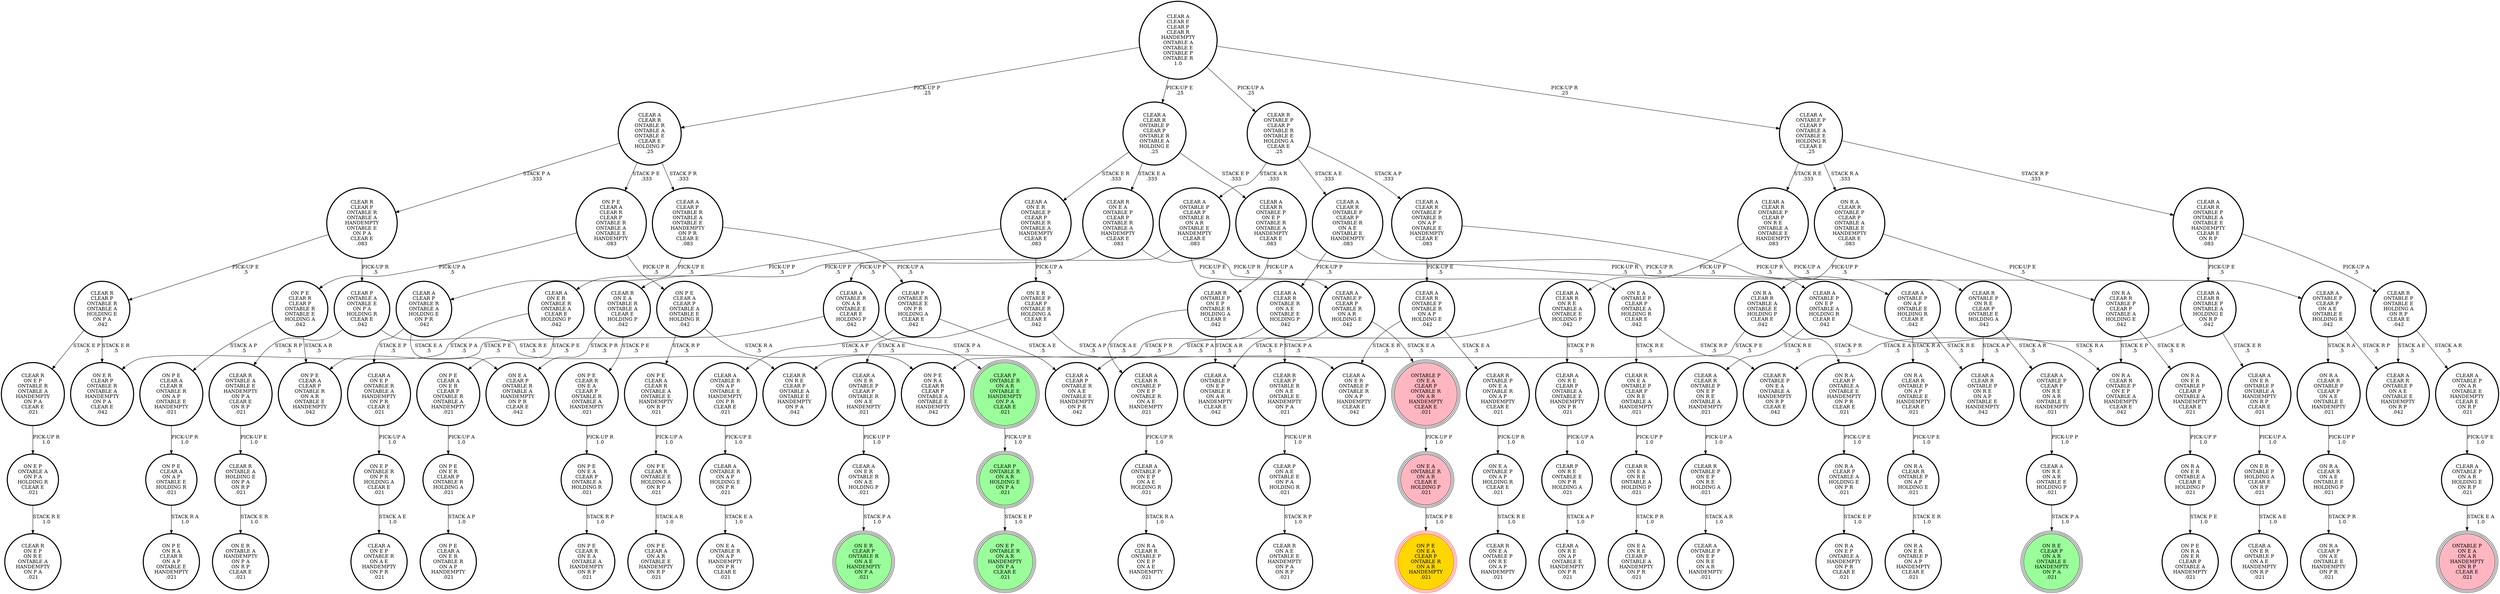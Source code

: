 digraph {
"CLEAR A\nON E R\nONTABLE P\nCLEAR P\nONTABLE R\nONTABLE A\nHANDEMPTY\nCLEAR E\n.083\n" -> "CLEAR A\nON E R\nONTABLE R\nONTABLE A\nCLEAR E\nHOLDING P\n.042\n"[label="PICK-UP P\n.5\n"];
"CLEAR A\nON E R\nONTABLE P\nCLEAR P\nONTABLE R\nONTABLE A\nHANDEMPTY\nCLEAR E\n.083\n" -> "ON E R\nONTABLE P\nCLEAR P\nONTABLE R\nHOLDING A\nCLEAR E\n.042\n"[label="PICK-UP A\n.5\n"];
"CLEAR A\nCLEAR R\nONTABLE R\nONTABLE A\nONTABLE E\nCLEAR E\nHOLDING P\n.25\n" -> "CLEAR A\nCLEAR P\nONTABLE R\nONTABLE A\nONTABLE E\nHANDEMPTY\nON P R\nCLEAR E\n.083\n"[label="STACK P R\n.333\n"];
"CLEAR A\nCLEAR R\nONTABLE R\nONTABLE A\nONTABLE E\nCLEAR E\nHOLDING P\n.25\n" -> "CLEAR R\nCLEAR P\nONTABLE R\nONTABLE A\nHANDEMPTY\nONTABLE E\nON P A\nCLEAR E\n.083\n"[label="STACK P A\n.333\n"];
"CLEAR A\nCLEAR R\nONTABLE R\nONTABLE A\nONTABLE E\nCLEAR E\nHOLDING P\n.25\n" -> "ON P E\nCLEAR A\nCLEAR R\nCLEAR P\nONTABLE R\nONTABLE A\nONTABLE E\nHANDEMPTY\n.083\n"[label="STACK P E\n.333\n"];
"ON R A\nCLEAR R\nONTABLE P\nON A P\nONTABLE E\nHANDEMPTY\nCLEAR E\n.021\n" -> "ON R A\nCLEAR R\nONTABLE P\nON A P\nHOLDING E\n.021\n"[label="PICK-UP E\n1.0\n"];
"ON P E\nCLEAR A\nON A P\nONTABLE E\nHOLDING R\n.021\n" -> "ON P E\nON R A\nCLEAR R\nON A P\nONTABLE E\nHANDEMPTY\n.021\n"[label="STACK R A\n1.0\n"];
"CLEAR A\nON E P\nONTABLE R\nONTABLE A\nHANDEMPTY\nON P R\nCLEAR E\n.021\n" -> "ON E P\nONTABLE R\nON P R\nHOLDING A\nCLEAR E\n.021\n"[label="PICK-UP A\n1.0\n"];
"ON P E\nCLEAR R\nONTABLE E\nHOLDING A\nON R P\n.021\n" -> "ON P E\nCLEAR A\nON A R\nONTABLE E\nHANDEMPTY\nON R P\n.021\n"[label="STACK A R\n1.0\n"];
"CLEAR P\nONTABLE R\nONTABLE E\nON P R\nHOLDING A\nCLEAR E\n.042\n" -> "CLEAR A\nONTABLE R\nON A P\nONTABLE E\nHANDEMPTY\nON P R\nCLEAR E\n.021\n"[label="STACK A P\n.5\n"];
"CLEAR P\nONTABLE R\nONTABLE E\nON P R\nHOLDING A\nCLEAR E\n.042\n" -> "CLEAR A\nCLEAR P\nONTABLE R\nON A E\nONTABLE E\nHANDEMPTY\nON P R\n.042\n"[label="STACK A E\n.5\n"];
"ON E R\nONTABLE P\nCLEAR P\nONTABLE R\nHOLDING A\nCLEAR E\n.042\n" -> "CLEAR A\nON E R\nONTABLE P\nCLEAR P\nONTABLE R\nON A E\nHANDEMPTY\n.021\n"[label="STACK A E\n.5\n"];
"ON E R\nONTABLE P\nCLEAR P\nONTABLE R\nHOLDING A\nCLEAR E\n.042\n" -> "CLEAR A\nON E R\nONTABLE P\nONTABLE R\nON A P\nHANDEMPTY\nCLEAR E\n.042\n"[label="STACK A P\n.5\n"];
"ON E R\nONTABLE P\nHOLDING A\nCLEAR E\nON R P\n.021\n" -> "CLEAR A\nON E R\nONTABLE P\nON A E\nHANDEMPTY\nON R P\n.021\n"[label="STACK A E\n1.0\n"];
"ON R A\nCLEAR P\nONTABLE A\nONTABLE E\nHANDEMPTY\nON P R\nCLEAR E\n.021\n" -> "ON R A\nCLEAR P\nONTABLE A\nHOLDING E\nON P R\n.021\n"[label="PICK-UP E\n1.0\n"];
"CLEAR A\nON E R\nONTABLE R\nONTABLE A\nCLEAR E\nHOLDING P\n.042\n" -> "ON P E\nCLEAR A\nON E R\nCLEAR P\nONTABLE R\nONTABLE A\nHANDEMPTY\n.021\n"[label="STACK P E\n.5\n"];
"CLEAR A\nON E R\nONTABLE R\nONTABLE A\nCLEAR E\nHOLDING P\n.042\n" -> "ON E R\nCLEAR P\nONTABLE R\nONTABLE A\nHANDEMPTY\nON P A\nCLEAR E\n.042\n"[label="STACK P A\n.5\n"];
"CLEAR A\nCLEAR R\nONTABLE R\nON A E\nONTABLE E\nHOLDING P\n.042\n" -> "CLEAR R\nCLEAR P\nONTABLE R\nON A E\nONTABLE E\nHANDEMPTY\nON P A\n.021\n"[label="STACK P A\n.5\n"];
"CLEAR A\nCLEAR R\nONTABLE R\nON A E\nONTABLE E\nHOLDING P\n.042\n" -> "CLEAR A\nCLEAR P\nONTABLE R\nON A E\nONTABLE E\nHANDEMPTY\nON P R\n.042\n"[label="STACK P R\n.5\n"];
"CLEAR A\nON R E\nON A R\nONTABLE E\nHOLDING P\n.021\n" -> "ON R E\nCLEAR P\nON A R\nONTABLE E\nHANDEMPTY\nON P A\n.021\n"[label="STACK P A\n1.0\n"];
"CLEAR R\nON E P\nONTABLE R\nONTABLE A\nHANDEMPTY\nON P A\nCLEAR E\n.021\n" -> "ON E P\nONTABLE A\nON P A\nHOLDING R\nCLEAR E\n.021\n"[label="PICK-UP R\n1.0\n"];
"CLEAR A\nON E R\nONTABLE P\nCLEAR P\nONTABLE R\nON A E\nHANDEMPTY\n.021\n" -> "CLEAR A\nON E R\nONTABLE R\nON A E\nHOLDING P\n.021\n"[label="PICK-UP P\n1.0\n"];
"CLEAR R\nONTABLE P\nON E A\nONTABLE R\nON A P\nHANDEMPTY\nCLEAR E\n.021\n" -> "ON E A\nONTABLE P\nON A P\nHOLDING R\nCLEAR E\n.021\n"[label="PICK-UP R\n1.0\n"];
"CLEAR A\nCLEAR R\nONTABLE P\nONTABLE A\nONTABLE E\nHANDEMPTY\nCLEAR E\nON R P\n.083\n" -> "CLEAR A\nCLEAR R\nONTABLE P\nONTABLE A\nHOLDING E\nON R P\n.042\n"[label="PICK-UP E\n.5\n"];
"CLEAR A\nCLEAR R\nONTABLE P\nONTABLE A\nONTABLE E\nHANDEMPTY\nCLEAR E\nON R P\n.083\n" -> "CLEAR R\nONTABLE P\nONTABLE E\nHOLDING A\nON R P\nCLEAR E\n.042\n"[label="PICK-UP A\n.5\n"];
"CLEAR R\nONTABLE P\nON E P\nONTABLE R\nHOLDING A\nCLEAR E\n.042\n" -> "CLEAR A\nCLEAR R\nONTABLE P\nON E P\nONTABLE R\nON A E\nHANDEMPTY\n.021\n"[label="STACK A E\n.5\n"];
"CLEAR R\nONTABLE P\nON E P\nONTABLE R\nHOLDING A\nCLEAR E\n.042\n" -> "CLEAR A\nONTABLE P\nON E P\nONTABLE R\nON A R\nHANDEMPTY\nCLEAR E\n.042\n"[label="STACK A R\n.5\n"];
"CLEAR A\nCLEAR R\nONTABLE P\nCLEAR P\nONTABLE R\nONTABLE A\nHOLDING E\n.25\n" -> "CLEAR R\nON E A\nONTABLE P\nCLEAR P\nONTABLE R\nONTABLE A\nHANDEMPTY\nCLEAR E\n.083\n"[label="STACK E A\n.333\n"];
"CLEAR A\nCLEAR R\nONTABLE P\nCLEAR P\nONTABLE R\nONTABLE A\nHOLDING E\n.25\n" -> "CLEAR A\nON E R\nONTABLE P\nCLEAR P\nONTABLE R\nONTABLE A\nHANDEMPTY\nCLEAR E\n.083\n"[label="STACK E R\n.333\n"];
"CLEAR A\nCLEAR R\nONTABLE P\nCLEAR P\nONTABLE R\nONTABLE A\nHOLDING E\n.25\n" -> "CLEAR A\nCLEAR R\nONTABLE P\nON E P\nONTABLE R\nONTABLE A\nHANDEMPTY\nCLEAR E\n.083\n"[label="STACK E P\n.333\n"];
"CLEAR P\nONTABLE A\nONTABLE E\nON P A\nHOLDING R\nCLEAR E\n.042\n" -> "CLEAR R\nON R E\nCLEAR P\nONTABLE A\nONTABLE E\nHANDEMPTY\nON P A\n.042\n"[label="STACK R E\n.5\n"];
"CLEAR P\nONTABLE A\nONTABLE E\nON P A\nHOLDING R\nCLEAR E\n.042\n" -> "CLEAR R\nONTABLE A\nONTABLE E\nHANDEMPTY\nON P A\nCLEAR E\nON R P\n.021\n"[label="STACK R P\n.5\n"];
"CLEAR A\nCLEAR R\nON R E\nONTABLE A\nONTABLE E\nHOLDING P\n.042\n" -> "CLEAR R\nON R E\nCLEAR P\nONTABLE A\nONTABLE E\nHANDEMPTY\nON P A\n.042\n"[label="STACK P A\n.5\n"];
"CLEAR A\nCLEAR R\nON R E\nONTABLE A\nONTABLE E\nHOLDING P\n.042\n" -> "CLEAR A\nON R E\nCLEAR P\nONTABLE A\nONTABLE E\nHANDEMPTY\nON P R\n.021\n"[label="STACK P R\n.5\n"];
"CLEAR A\nCLEAR R\nONTABLE P\nCLEAR P\nON R E\nONTABLE A\nONTABLE E\nHANDEMPTY\n.083\n" -> "CLEAR A\nCLEAR R\nON R E\nONTABLE A\nONTABLE E\nHOLDING P\n.042\n"[label="PICK-UP P\n.5\n"];
"CLEAR A\nCLEAR R\nONTABLE P\nCLEAR P\nON R E\nONTABLE A\nONTABLE E\nHANDEMPTY\n.083\n" -> "CLEAR R\nONTABLE P\nON R E\nCLEAR P\nONTABLE E\nHOLDING A\n.042\n"[label="PICK-UP A\n.5\n"];
"CLEAR A\nON E R\nONTABLE P\nONTABLE A\nHANDEMPTY\nON R P\nCLEAR E\n.021\n" -> "ON E R\nONTABLE P\nHOLDING A\nCLEAR E\nON R P\n.021\n"[label="PICK-UP A\n1.0\n"];
"ON E P\nONTABLE A\nON P A\nHOLDING R\nCLEAR E\n.021\n" -> "CLEAR R\nON E P\nON R E\nONTABLE A\nHANDEMPTY\nON P A\n.021\n"[label="STACK R E\n1.0\n"];
"CLEAR P\nONTABLE R\nON A R\nHOLDING E\nON P A\n.021\n" -> "ON E P\nONTABLE R\nON A R\nHANDEMPTY\nON P A\nCLEAR E\n.021\n"[label="STACK E P\n1.0\n"];
"CLEAR R\nON E A\nONTABLE P\nCLEAR P\nONTABLE R\nONTABLE A\nHANDEMPTY\nCLEAR E\n.083\n" -> "CLEAR R\nON E A\nONTABLE R\nONTABLE A\nCLEAR E\nHOLDING P\n.042\n"[label="PICK-UP P\n.5\n"];
"CLEAR R\nON E A\nONTABLE P\nCLEAR P\nONTABLE R\nONTABLE A\nHANDEMPTY\nCLEAR E\n.083\n" -> "ON E A\nONTABLE P\nCLEAR P\nONTABLE A\nHOLDING R\nCLEAR E\n.042\n"[label="PICK-UP R\n.5\n"];
"ON R A\nCLEAR R\nONTABLE P\nCLEAR P\nON A E\nONTABLE E\nHANDEMPTY\n.021\n" -> "ON R A\nCLEAR R\nON A E\nONTABLE E\nHOLDING P\n.021\n"[label="PICK-UP P\n1.0\n"];
"CLEAR A\nONTABLE P\nON E P\nON A E\nHOLDING R\n.021\n" -> "ON R A\nCLEAR R\nONTABLE P\nON E P\nON A E\nHANDEMPTY\n.021\n"[label="STACK R A\n1.0\n"];
"CLEAR A\nCLEAR E\nCLEAR P\nCLEAR R\nHANDEMPTY\nONTABLE A\nONTABLE E\nONTABLE P\nONTABLE R\n1.0\n" -> "CLEAR A\nCLEAR R\nONTABLE P\nCLEAR P\nONTABLE R\nONTABLE A\nHOLDING E\n.25\n"[label="PICK-UP E\n.25\n"];
"CLEAR A\nCLEAR E\nCLEAR P\nCLEAR R\nHANDEMPTY\nONTABLE A\nONTABLE E\nONTABLE P\nONTABLE R\n1.0\n" -> "CLEAR R\nONTABLE P\nCLEAR P\nONTABLE R\nONTABLE E\nHOLDING A\nCLEAR E\n.25\n"[label="PICK-UP A\n.25\n"];
"CLEAR A\nCLEAR E\nCLEAR P\nCLEAR R\nHANDEMPTY\nONTABLE A\nONTABLE E\nONTABLE P\nONTABLE R\n1.0\n" -> "CLEAR A\nONTABLE P\nCLEAR P\nONTABLE A\nONTABLE E\nHOLDING R\nCLEAR E\n.25\n"[label="PICK-UP R\n.25\n"];
"CLEAR A\nCLEAR E\nCLEAR P\nCLEAR R\nHANDEMPTY\nONTABLE A\nONTABLE E\nONTABLE P\nONTABLE R\n1.0\n" -> "CLEAR A\nCLEAR R\nONTABLE R\nONTABLE A\nONTABLE E\nCLEAR E\nHOLDING P\n.25\n"[label="PICK-UP P\n.25\n"];
"ON R A\nCLEAR R\nONTABLE P\nCLEAR P\nONTABLE A\nHOLDING E\n.042\n" -> "ON R A\nON E R\nONTABLE P\nCLEAR P\nONTABLE A\nHANDEMPTY\nCLEAR E\n.021\n"[label="STACK E R\n.5\n"];
"ON R A\nCLEAR R\nONTABLE P\nCLEAR P\nONTABLE A\nHOLDING E\n.042\n" -> "ON R A\nCLEAR R\nONTABLE P\nON E P\nONTABLE A\nHANDEMPTY\nCLEAR E\n.042\n"[label="STACK E P\n.5\n"];
"CLEAR P\nON A E\nONTABLE E\nON P A\nHOLDING R\n.021\n" -> "CLEAR R\nON A E\nONTABLE E\nHANDEMPTY\nON P A\nON R P\n.021\n"[label="STACK R P\n1.0\n"];
"CLEAR P\nONTABLE R\nON A R\nONTABLE E\nHANDEMPTY\nON P A\nCLEAR E\n.021\n" -> "CLEAR P\nONTABLE R\nON A R\nHOLDING E\nON P A\n.021\n"[label="PICK-UP E\n1.0\n"];
"ON E A\nONTABLE P\nON A P\nHOLDING R\nCLEAR E\n.021\n" -> "CLEAR R\nON E A\nONTABLE P\nON R E\nON A P\nHANDEMPTY\n.021\n"[label="STACK R E\n1.0\n"];
"ON E A\nONTABLE R\nON A R\nCLEAR E\nHOLDING P\n.021\n" -> "ON P E\nON E A\nCLEAR P\nONTABLE R\nON A R\nHANDEMPTY\n.021\n"[label="STACK P E\n1.0\n"];
"ON E P\nONTABLE R\nON P R\nHOLDING A\nCLEAR E\n.021\n" -> "CLEAR A\nON E P\nONTABLE R\nON A E\nHANDEMPTY\nON P R\n.021\n"[label="STACK A E\n1.0\n"];
"ON P E\nCLEAR A\nCLEAR P\nONTABLE A\nONTABLE E\nHOLDING R\n.042\n" -> "ON P E\nON R A\nCLEAR R\nCLEAR P\nONTABLE A\nONTABLE E\nHANDEMPTY\n.042\n"[label="STACK R A\n.5\n"];
"ON P E\nCLEAR A\nCLEAR P\nONTABLE A\nONTABLE E\nHOLDING R\n.042\n" -> "ON P E\nCLEAR A\nCLEAR R\nONTABLE A\nONTABLE E\nHANDEMPTY\nON R P\n.021\n"[label="STACK R P\n.5\n"];
"CLEAR R\nONTABLE P\nON E P\nON R E\nHOLDING A\n.021\n" -> "CLEAR A\nONTABLE P\nON E P\nON R E\nON A R\nHANDEMPTY\n.021\n"[label="STACK A R\n1.0\n"];
"ON P E\nON E R\nCLEAR P\nONTABLE R\nHOLDING A\n.021\n" -> "ON P E\nCLEAR A\nON E R\nONTABLE R\nON A P\nHANDEMPTY\n.021\n"[label="STACK A P\n1.0\n"];
"ON P E\nCLEAR A\nCLEAR R\nCLEAR P\nONTABLE R\nONTABLE A\nONTABLE E\nHANDEMPTY\n.083\n" -> "ON P E\nCLEAR A\nCLEAR P\nONTABLE A\nONTABLE E\nHOLDING R\n.042\n"[label="PICK-UP R\n.5\n"];
"ON P E\nCLEAR A\nCLEAR R\nCLEAR P\nONTABLE R\nONTABLE A\nONTABLE E\nHANDEMPTY\n.083\n" -> "ON P E\nCLEAR R\nCLEAR P\nONTABLE R\nONTABLE E\nHOLDING A\n.042\n"[label="PICK-UP A\n.5\n"];
"CLEAR R\nCLEAR P\nONTABLE R\nONTABLE A\nHOLDING E\nON P A\n.042\n" -> "ON E R\nCLEAR P\nONTABLE R\nONTABLE A\nHANDEMPTY\nON P A\nCLEAR E\n.042\n"[label="STACK E R\n.5\n"];
"CLEAR R\nCLEAR P\nONTABLE R\nONTABLE A\nHOLDING E\nON P A\n.042\n" -> "CLEAR R\nON E P\nONTABLE R\nONTABLE A\nHANDEMPTY\nON P A\nCLEAR E\n.021\n"[label="STACK E P\n.5\n"];
"CLEAR R\nON E A\nONTABLE P\nCLEAR P\nON R E\nONTABLE A\nHANDEMPTY\n.021\n" -> "CLEAR R\nON E A\nON R E\nONTABLE A\nHOLDING P\n.021\n"[label="PICK-UP P\n1.0\n"];
"ON E A\nONTABLE P\nCLEAR P\nONTABLE A\nHOLDING R\nCLEAR E\n.042\n" -> "CLEAR R\nONTABLE P\nON E A\nONTABLE A\nHANDEMPTY\nON R P\nCLEAR E\n.042\n"[label="STACK R P\n.5\n"];
"ON E A\nONTABLE P\nCLEAR P\nONTABLE A\nHOLDING R\nCLEAR E\n.042\n" -> "CLEAR R\nON E A\nONTABLE P\nCLEAR P\nON R E\nONTABLE A\nHANDEMPTY\n.021\n"[label="STACK R E\n.5\n"];
"CLEAR R\nONTABLE P\nON R E\nCLEAR P\nONTABLE E\nHOLDING A\n.042\n" -> "CLEAR A\nCLEAR R\nONTABLE P\nON R E\nON A P\nONTABLE E\nHANDEMPTY\n.042\n"[label="STACK A P\n.5\n"];
"CLEAR R\nONTABLE P\nON R E\nCLEAR P\nONTABLE E\nHOLDING A\n.042\n" -> "CLEAR A\nONTABLE P\nCLEAR P\nON R E\nON A R\nONTABLE E\nHANDEMPTY\n.021\n"[label="STACK A R\n.5\n"];
"CLEAR R\nCLEAR P\nONTABLE R\nON A E\nONTABLE E\nHANDEMPTY\nON P A\n.021\n" -> "CLEAR P\nON A E\nONTABLE E\nON P A\nHOLDING R\n.021\n"[label="PICK-UP R\n1.0\n"];
"ON P E\nCLEAR A\nCLEAR R\nONTABLE R\nON A P\nONTABLE E\nHANDEMPTY\n.021\n" -> "ON P E\nCLEAR A\nON A P\nONTABLE E\nHOLDING R\n.021\n"[label="PICK-UP R\n1.0\n"];
"ON R A\nCLEAR R\nONTABLE P\nON A P\nHOLDING E\n.021\n" -> "ON R A\nON E R\nONTABLE P\nON A P\nHANDEMPTY\nCLEAR E\n.021\n"[label="STACK E R\n1.0\n"];
"CLEAR R\nONTABLE P\nONTABLE E\nHOLDING A\nON R P\nCLEAR E\n.042\n" -> "CLEAR A\nCLEAR R\nONTABLE P\nON A E\nONTABLE E\nHANDEMPTY\nON R P\n.042\n"[label="STACK A E\n.5\n"];
"CLEAR R\nONTABLE P\nONTABLE E\nHOLDING A\nON R P\nCLEAR E\n.042\n" -> "CLEAR A\nONTABLE P\nON A R\nONTABLE E\nHANDEMPTY\nCLEAR E\nON R P\n.021\n"[label="STACK A R\n.5\n"];
"ON R A\nCLEAR P\nONTABLE A\nHOLDING E\nON P R\n.021\n" -> "ON R A\nON E P\nONTABLE A\nHANDEMPTY\nON P R\nCLEAR E\n.021\n"[label="STACK E P\n1.0\n"];
"ON P E\nON E A\nCLEAR P\nONTABLE A\nHOLDING R\n.021\n" -> "ON P E\nCLEAR R\nON E A\nONTABLE A\nHANDEMPTY\nON R P\n.021\n"[label="STACK R P\n1.0\n"];
"CLEAR A\nONTABLE P\nCLEAR P\nONTABLE A\nONTABLE E\nHOLDING R\nCLEAR E\n.25\n" -> "ON R A\nCLEAR R\nONTABLE P\nCLEAR P\nONTABLE A\nONTABLE E\nHANDEMPTY\nCLEAR E\n.083\n"[label="STACK R A\n.333\n"];
"CLEAR A\nONTABLE P\nCLEAR P\nONTABLE A\nONTABLE E\nHOLDING R\nCLEAR E\n.25\n" -> "CLEAR A\nCLEAR R\nONTABLE P\nONTABLE A\nONTABLE E\nHANDEMPTY\nCLEAR E\nON R P\n.083\n"[label="STACK R P\n.333\n"];
"CLEAR A\nONTABLE P\nCLEAR P\nONTABLE A\nONTABLE E\nHOLDING R\nCLEAR E\n.25\n" -> "CLEAR A\nCLEAR R\nONTABLE P\nCLEAR P\nON R E\nONTABLE A\nONTABLE E\nHANDEMPTY\n.083\n"[label="STACK R E\n.333\n"];
"CLEAR A\nONTABLE R\nON A P\nONTABLE E\nHANDEMPTY\nON P R\nCLEAR E\n.021\n" -> "CLEAR A\nONTABLE R\nON A P\nHOLDING E\nON P R\n.021\n"[label="PICK-UP E\n1.0\n"];
"CLEAR R\nON E A\nONTABLE R\nONTABLE A\nCLEAR E\nHOLDING P\n.042\n" -> "ON E A\nCLEAR P\nONTABLE R\nONTABLE A\nHANDEMPTY\nON P R\nCLEAR E\n.042\n"[label="STACK P R\n.5\n"];
"CLEAR R\nON E A\nONTABLE R\nONTABLE A\nCLEAR E\nHOLDING P\n.042\n" -> "ON P E\nCLEAR R\nON E A\nCLEAR P\nONTABLE R\nONTABLE A\nHANDEMPTY\n.021\n"[label="STACK P E\n.5\n"];
"CLEAR A\nONTABLE P\nON A R\nONTABLE E\nHANDEMPTY\nCLEAR E\nON R P\n.021\n" -> "CLEAR A\nONTABLE P\nON A R\nHOLDING E\nON R P\n.021\n"[label="PICK-UP E\n1.0\n"];
"CLEAR A\nONTABLE P\nCLEAR P\nONTABLE R\nON A R\nONTABLE E\nHANDEMPTY\nCLEAR E\n.083\n" -> "CLEAR A\nONTABLE P\nCLEAR P\nONTABLE R\nON A R\nHOLDING E\n.042\n"[label="PICK-UP E\n.5\n"];
"CLEAR A\nONTABLE P\nCLEAR P\nONTABLE R\nON A R\nONTABLE E\nHANDEMPTY\nCLEAR E\n.083\n" -> "CLEAR A\nONTABLE R\nON A R\nONTABLE E\nCLEAR E\nHOLDING P\n.042\n"[label="PICK-UP P\n.5\n"];
"ONTABLE P\nON E A\nCLEAR P\nONTABLE R\nON A R\nHANDEMPTY\nCLEAR E\n.021\n" -> "ON E A\nONTABLE R\nON A R\nCLEAR E\nHOLDING P\n.021\n"[label="PICK-UP P\n1.0\n"];
"CLEAR A\nONTABLE P\nCLEAR P\nON R E\nON A R\nONTABLE E\nHANDEMPTY\n.021\n" -> "CLEAR A\nON R E\nON A R\nONTABLE E\nHOLDING P\n.021\n"[label="PICK-UP P\n1.0\n"];
"CLEAR A\nON R E\nCLEAR P\nONTABLE A\nONTABLE E\nHANDEMPTY\nON P R\n.021\n" -> "CLEAR P\nON R E\nONTABLE E\nON P R\nHOLDING A\n.021\n"[label="PICK-UP A\n1.0\n"];
"CLEAR A\nONTABLE P\nON E P\nONTABLE A\nHOLDING R\nCLEAR E\n.042\n" -> "ON R A\nCLEAR R\nONTABLE P\nON E P\nONTABLE A\nHANDEMPTY\nCLEAR E\n.042\n"[label="STACK R A\n.5\n"];
"CLEAR A\nONTABLE P\nON E P\nONTABLE A\nHOLDING R\nCLEAR E\n.042\n" -> "CLEAR A\nCLEAR R\nONTABLE P\nON E P\nON R E\nONTABLE A\nHANDEMPTY\n.021\n"[label="STACK R E\n.5\n"];
"ON R A\nCLEAR R\nONTABLE P\nCLEAR P\nONTABLE A\nONTABLE E\nHANDEMPTY\nCLEAR E\n.083\n" -> "ON R A\nCLEAR R\nONTABLE A\nONTABLE E\nHOLDING P\nCLEAR E\n.042\n"[label="PICK-UP P\n.5\n"];
"ON R A\nCLEAR R\nONTABLE P\nCLEAR P\nONTABLE A\nONTABLE E\nHANDEMPTY\nCLEAR E\n.083\n" -> "ON R A\nCLEAR R\nONTABLE P\nCLEAR P\nONTABLE A\nHOLDING E\n.042\n"[label="PICK-UP E\n.5\n"];
"CLEAR A\nCLEAR P\nONTABLE R\nONTABLE A\nONTABLE E\nHANDEMPTY\nON P R\nCLEAR E\n.083\n" -> "CLEAR A\nCLEAR P\nONTABLE R\nONTABLE A\nHOLDING E\nON P R\n.042\n"[label="PICK-UP E\n.5\n"];
"CLEAR A\nCLEAR P\nONTABLE R\nONTABLE A\nONTABLE E\nHANDEMPTY\nON P R\nCLEAR E\n.083\n" -> "CLEAR P\nONTABLE R\nONTABLE E\nON P R\nHOLDING A\nCLEAR E\n.042\n"[label="PICK-UP A\n.5\n"];
"ON P E\nCLEAR R\nCLEAR P\nONTABLE R\nONTABLE E\nHOLDING A\n.042\n" -> "ON P E\nCLEAR A\nCLEAR P\nONTABLE R\nON A R\nONTABLE E\nHANDEMPTY\n.042\n"[label="STACK A R\n.5\n"];
"ON P E\nCLEAR R\nCLEAR P\nONTABLE R\nONTABLE E\nHOLDING A\n.042\n" -> "ON P E\nCLEAR A\nCLEAR R\nONTABLE R\nON A P\nONTABLE E\nHANDEMPTY\n.021\n"[label="STACK A P\n.5\n"];
"ON R A\nCLEAR R\nON A E\nONTABLE E\nHOLDING P\n.021\n" -> "ON R A\nCLEAR P\nON A E\nONTABLE E\nHANDEMPTY\nON P R\n.021\n"[label="STACK P R\n1.0\n"];
"CLEAR R\nONTABLE A\nHOLDING E\nON P A\nON R P\n.021\n" -> "ON E R\nONTABLE A\nHANDEMPTY\nON P A\nON R P\nCLEAR E\n.021\n"[label="STACK E R\n1.0\n"];
"CLEAR A\nCLEAR R\nONTABLE P\nONTABLE R\nON A P\nHOLDING E\n.042\n" -> "CLEAR A\nON E R\nONTABLE P\nONTABLE R\nON A P\nHANDEMPTY\nCLEAR E\n.042\n"[label="STACK E R\n.5\n"];
"CLEAR A\nCLEAR R\nONTABLE P\nONTABLE R\nON A P\nHOLDING E\n.042\n" -> "CLEAR R\nONTABLE P\nON E A\nONTABLE R\nON A P\nHANDEMPTY\nCLEAR E\n.021\n"[label="STACK E A\n.5\n"];
"CLEAR A\nON E R\nONTABLE R\nON A E\nHOLDING P\n.021\n" -> "ON E R\nCLEAR P\nONTABLE R\nON A E\nHANDEMPTY\nON P A\n.021\n"[label="STACK P A\n1.0\n"];
"CLEAR A\nCLEAR R\nONTABLE P\nCLEAR P\nONTABLE R\nON A E\nONTABLE E\nHANDEMPTY\n.083\n" -> "CLEAR A\nCLEAR R\nONTABLE R\nON A E\nONTABLE E\nHOLDING P\n.042\n"[label="PICK-UP P\n.5\n"];
"CLEAR A\nCLEAR R\nONTABLE P\nCLEAR P\nONTABLE R\nON A E\nONTABLE E\nHANDEMPTY\n.083\n" -> "CLEAR A\nONTABLE P\nCLEAR P\nON A E\nONTABLE E\nHOLDING R\n.042\n"[label="PICK-UP R\n.5\n"];
"CLEAR A\nONTABLE P\nCLEAR P\nON A E\nONTABLE E\nHOLDING R\n.042\n" -> "CLEAR A\nCLEAR R\nONTABLE P\nON A E\nONTABLE E\nHANDEMPTY\nON R P\n.042\n"[label="STACK R P\n.5\n"];
"CLEAR A\nONTABLE P\nCLEAR P\nON A E\nONTABLE E\nHOLDING R\n.042\n" -> "ON R A\nCLEAR R\nONTABLE P\nCLEAR P\nON A E\nONTABLE E\nHANDEMPTY\n.021\n"[label="STACK R A\n.5\n"];
"ON P E\nCLEAR A\nCLEAR R\nONTABLE A\nONTABLE E\nHANDEMPTY\nON R P\n.021\n" -> "ON P E\nCLEAR R\nONTABLE E\nHOLDING A\nON R P\n.021\n"[label="PICK-UP A\n1.0\n"];
"CLEAR A\nONTABLE P\nON A R\nHOLDING E\nON R P\n.021\n" -> "ONTABLE P\nON E A\nON A R\nHANDEMPTY\nON R P\nCLEAR E\n.021\n"[label="STACK E A\n1.0\n"];
"CLEAR R\nON E A\nON R E\nONTABLE A\nHOLDING P\n.021\n" -> "ON E A\nON R E\nCLEAR P\nONTABLE A\nHANDEMPTY\nON P R\n.021\n"[label="STACK P R\n1.0\n"];
"CLEAR A\nONTABLE R\nON A R\nONTABLE E\nCLEAR E\nHOLDING P\n.042\n" -> "CLEAR P\nONTABLE R\nON A R\nONTABLE E\nHANDEMPTY\nON P A\nCLEAR E\n.021\n"[label="STACK P A\n.5\n"];
"CLEAR A\nONTABLE R\nON A R\nONTABLE E\nCLEAR E\nHOLDING P\n.042\n" -> "ON P E\nCLEAR A\nCLEAR P\nONTABLE R\nON A R\nONTABLE E\nHANDEMPTY\n.042\n"[label="STACK P E\n.5\n"];
"ON R A\nON E R\nONTABLE A\nCLEAR E\nHOLDING P\n.021\n" -> "ON P E\nON R A\nON E R\nCLEAR P\nONTABLE A\nHANDEMPTY\n.021\n"[label="STACK P E\n1.0\n"];
"CLEAR R\nCLEAR P\nONTABLE R\nONTABLE A\nHANDEMPTY\nONTABLE E\nON P A\nCLEAR E\n.083\n" -> "CLEAR R\nCLEAR P\nONTABLE R\nONTABLE A\nHOLDING E\nON P A\n.042\n"[label="PICK-UP E\n.5\n"];
"CLEAR R\nCLEAR P\nONTABLE R\nONTABLE A\nHANDEMPTY\nONTABLE E\nON P A\nCLEAR E\n.083\n" -> "CLEAR P\nONTABLE A\nONTABLE E\nON P A\nHOLDING R\nCLEAR E\n.042\n"[label="PICK-UP R\n.5\n"];
"CLEAR A\nCLEAR R\nONTABLE P\nON E P\nON R E\nONTABLE A\nHANDEMPTY\n.021\n" -> "CLEAR R\nONTABLE P\nON E P\nON R E\nHOLDING A\n.021\n"[label="PICK-UP A\n1.0\n"];
"CLEAR R\nONTABLE A\nONTABLE E\nHANDEMPTY\nON P A\nCLEAR E\nON R P\n.021\n" -> "CLEAR R\nONTABLE A\nHOLDING E\nON P A\nON R P\n.021\n"[label="PICK-UP E\n1.0\n"];
"CLEAR A\nONTABLE R\nON A P\nHOLDING E\nON P R\n.021\n" -> "ON E A\nONTABLE R\nON A P\nHANDEMPTY\nON P R\nCLEAR E\n.021\n"[label="STACK E A\n1.0\n"];
"CLEAR R\nONTABLE P\nCLEAR P\nONTABLE R\nONTABLE E\nHOLDING A\nCLEAR E\n.25\n" -> "CLEAR A\nCLEAR R\nONTABLE P\nCLEAR P\nONTABLE R\nON A E\nONTABLE E\nHANDEMPTY\n.083\n"[label="STACK A E\n.333\n"];
"CLEAR R\nONTABLE P\nCLEAR P\nONTABLE R\nONTABLE E\nHOLDING A\nCLEAR E\n.25\n" -> "CLEAR A\nCLEAR R\nONTABLE P\nONTABLE R\nON A P\nONTABLE E\nHANDEMPTY\nCLEAR E\n.083\n"[label="STACK A P\n.333\n"];
"CLEAR R\nONTABLE P\nCLEAR P\nONTABLE R\nONTABLE E\nHOLDING A\nCLEAR E\n.25\n" -> "CLEAR A\nONTABLE P\nCLEAR P\nONTABLE R\nON A R\nONTABLE E\nHANDEMPTY\nCLEAR E\n.083\n"[label="STACK A R\n.333\n"];
"ON R A\nCLEAR R\nONTABLE A\nONTABLE E\nHOLDING P\nCLEAR E\n.042\n" -> "ON P E\nON R A\nCLEAR R\nCLEAR P\nONTABLE A\nONTABLE E\nHANDEMPTY\n.042\n"[label="STACK P E\n.5\n"];
"ON R A\nCLEAR R\nONTABLE A\nONTABLE E\nHOLDING P\nCLEAR E\n.042\n" -> "ON R A\nCLEAR P\nONTABLE A\nONTABLE E\nHANDEMPTY\nON P R\nCLEAR E\n.021\n"[label="STACK P R\n.5\n"];
"ON P E\nCLEAR A\nON E R\nCLEAR P\nONTABLE R\nONTABLE A\nHANDEMPTY\n.021\n" -> "ON P E\nON E R\nCLEAR P\nONTABLE R\nHOLDING A\n.021\n"[label="PICK-UP A\n1.0\n"];
"CLEAR A\nCLEAR R\nONTABLE P\nONTABLE A\nHOLDING E\nON R P\n.042\n" -> "CLEAR A\nON E R\nONTABLE P\nONTABLE A\nHANDEMPTY\nON R P\nCLEAR E\n.021\n"[label="STACK E R\n.5\n"];
"CLEAR A\nCLEAR R\nONTABLE P\nONTABLE A\nHOLDING E\nON R P\n.042\n" -> "CLEAR R\nONTABLE P\nON E A\nONTABLE A\nHANDEMPTY\nON R P\nCLEAR E\n.042\n"[label="STACK E A\n.5\n"];
"CLEAR A\nONTABLE P\nCLEAR P\nONTABLE R\nON A R\nHOLDING E\n.042\n" -> "ONTABLE P\nON E A\nCLEAR P\nONTABLE R\nON A R\nHANDEMPTY\nCLEAR E\n.021\n"[label="STACK E A\n.5\n"];
"CLEAR A\nONTABLE P\nCLEAR P\nONTABLE R\nON A R\nHOLDING E\n.042\n" -> "CLEAR A\nONTABLE P\nON E P\nONTABLE R\nON A R\nHANDEMPTY\nCLEAR E\n.042\n"[label="STACK E P\n.5\n"];
"CLEAR A\nCLEAR R\nONTABLE P\nON E P\nONTABLE R\nON A E\nHANDEMPTY\n.021\n" -> "CLEAR A\nONTABLE P\nON E P\nON A E\nHOLDING R\n.021\n"[label="PICK-UP R\n1.0\n"];
"CLEAR A\nONTABLE P\nON A P\nONTABLE E\nHOLDING R\nCLEAR E\n.042\n" -> "CLEAR A\nCLEAR R\nONTABLE P\nON R E\nON A P\nONTABLE E\nHANDEMPTY\n.042\n"[label="STACK R E\n.5\n"];
"CLEAR A\nONTABLE P\nON A P\nONTABLE E\nHOLDING R\nCLEAR E\n.042\n" -> "ON R A\nCLEAR R\nONTABLE P\nON A P\nONTABLE E\nHANDEMPTY\nCLEAR E\n.021\n"[label="STACK R A\n.5\n"];
"CLEAR A\nCLEAR R\nONTABLE P\nON E P\nONTABLE R\nONTABLE A\nHANDEMPTY\nCLEAR E\n.083\n" -> "CLEAR R\nONTABLE P\nON E P\nONTABLE R\nHOLDING A\nCLEAR E\n.042\n"[label="PICK-UP A\n.5\n"];
"CLEAR A\nCLEAR R\nONTABLE P\nON E P\nONTABLE R\nONTABLE A\nHANDEMPTY\nCLEAR E\n.083\n" -> "CLEAR A\nONTABLE P\nON E P\nONTABLE A\nHOLDING R\nCLEAR E\n.042\n"[label="PICK-UP R\n.5\n"];
"ON P E\nCLEAR R\nON E A\nCLEAR P\nONTABLE R\nONTABLE A\nHANDEMPTY\n.021\n" -> "ON P E\nON E A\nCLEAR P\nONTABLE A\nHOLDING R\n.021\n"[label="PICK-UP R\n1.0\n"];
"CLEAR A\nCLEAR R\nONTABLE P\nONTABLE R\nON A P\nONTABLE E\nHANDEMPTY\nCLEAR E\n.083\n" -> "CLEAR A\nONTABLE P\nON A P\nONTABLE E\nHOLDING R\nCLEAR E\n.042\n"[label="PICK-UP R\n.5\n"];
"CLEAR A\nCLEAR R\nONTABLE P\nONTABLE R\nON A P\nONTABLE E\nHANDEMPTY\nCLEAR E\n.083\n" -> "CLEAR A\nCLEAR R\nONTABLE P\nONTABLE R\nON A P\nHOLDING E\n.042\n"[label="PICK-UP E\n.5\n"];
"CLEAR P\nON R E\nONTABLE E\nON P R\nHOLDING A\n.021\n" -> "CLEAR A\nON R E\nON A P\nONTABLE E\nHANDEMPTY\nON P R\n.021\n"[label="STACK A P\n1.0\n"];
"CLEAR A\nCLEAR P\nONTABLE R\nONTABLE A\nHOLDING E\nON P R\n.042\n" -> "ON E A\nCLEAR P\nONTABLE R\nONTABLE A\nHANDEMPTY\nON P R\nCLEAR E\n.042\n"[label="STACK E A\n.5\n"];
"CLEAR A\nCLEAR P\nONTABLE R\nONTABLE A\nHOLDING E\nON P R\n.042\n" -> "CLEAR A\nON E P\nONTABLE R\nONTABLE A\nHANDEMPTY\nON P R\nCLEAR E\n.021\n"[label="STACK E P\n.5\n"];
"ON R A\nON E R\nONTABLE P\nCLEAR P\nONTABLE A\nHANDEMPTY\nCLEAR E\n.021\n" -> "ON R A\nON E R\nONTABLE A\nCLEAR E\nHOLDING P\n.021\n"[label="PICK-UP P\n1.0\n"];
"ON R A\nCLEAR R\nONTABLE P\nON E P\nONTABLE A\nHANDEMPTY\nCLEAR E\n.042\n" [shape=circle, penwidth=3];
"ON E R\nONTABLE A\nHANDEMPTY\nON P A\nON R P\nCLEAR E\n.021\n" [shape=circle, penwidth=3];
"CLEAR A\nCLEAR R\nONTABLE P\nON R E\nON A P\nONTABLE E\nHANDEMPTY\n.042\n" [shape=circle, penwidth=3];
"ON E P\nONTABLE R\nON A R\nHANDEMPTY\nON P A\nCLEAR E\n.021\n" [shape=circle, style=filled, fillcolor=palegreen1, peripheries=3];
"CLEAR A\nCLEAR R\nONTABLE P\nON A E\nONTABLE E\nHANDEMPTY\nON R P\n.042\n" [shape=circle, penwidth=3];
"CLEAR R\nON A E\nONTABLE E\nHANDEMPTY\nON P A\nON R P\n.021\n" [shape=circle, penwidth=3];
"ON R A\nCLEAR R\nONTABLE P\nON E P\nON A E\nHANDEMPTY\n.021\n" [shape=circle, penwidth=3];
"ON E A\nCLEAR P\nONTABLE R\nONTABLE A\nHANDEMPTY\nON P R\nCLEAR E\n.042\n" [shape=circle, penwidth=3];
"ON P E\nON E A\nCLEAR P\nONTABLE R\nON A R\nHANDEMPTY\n.021\n" [shape=circle, style=filled color=red, fillcolor=gold, peripheries=3];
"ON E A\nON R E\nCLEAR P\nONTABLE A\nHANDEMPTY\nON P R\n.021\n" [shape=circle, penwidth=3];
"ON P E\nCLEAR R\nON E A\nONTABLE A\nHANDEMPTY\nON R P\n.021\n" [shape=circle, penwidth=3];
"CLEAR R\nON E A\nONTABLE P\nON R E\nON A P\nHANDEMPTY\n.021\n" [shape=circle, penwidth=3];
"ON E R\nCLEAR P\nONTABLE R\nON A E\nHANDEMPTY\nON P A\n.021\n" [shape=circle, style=filled, fillcolor=palegreen1, peripheries=3];
"ONTABLE P\nON E A\nON A R\nHANDEMPTY\nON R P\nCLEAR E\n.021\n" [shape=circle, style=filled, fillcolor=lightpink, peripheries=3];
"CLEAR A\nON R E\nON A P\nONTABLE E\nHANDEMPTY\nON P R\n.021\n" [shape=circle, penwidth=3];
"CLEAR A\nON E R\nONTABLE P\nON A E\nHANDEMPTY\nON R P\n.021\n" [shape=circle, penwidth=3];
"ON P E\nON R A\nON E R\nCLEAR P\nONTABLE A\nHANDEMPTY\n.021\n" [shape=circle, penwidth=3];
"CLEAR R\nONTABLE P\nON E A\nONTABLE A\nHANDEMPTY\nON R P\nCLEAR E\n.042\n" [shape=circle, penwidth=3];
"ON E A\nONTABLE R\nON A P\nHANDEMPTY\nON P R\nCLEAR E\n.021\n" [shape=circle, penwidth=3];
"ON P E\nCLEAR A\nON A R\nONTABLE E\nHANDEMPTY\nON R P\n.021\n" [shape=circle, penwidth=3];
"ON P E\nON R A\nCLEAR R\nON A P\nONTABLE E\nHANDEMPTY\n.021\n" [shape=circle, penwidth=3];
"CLEAR A\nCLEAR P\nONTABLE R\nON A E\nONTABLE E\nHANDEMPTY\nON P R\n.042\n" [shape=circle, penwidth=3];
"ON P E\nON R A\nCLEAR R\nCLEAR P\nONTABLE A\nONTABLE E\nHANDEMPTY\n.042\n" [shape=circle, penwidth=3];
"CLEAR A\nON E R\nONTABLE P\nONTABLE R\nON A P\nHANDEMPTY\nCLEAR E\n.042\n" [shape=circle, penwidth=3];
"CLEAR R\nON R E\nCLEAR P\nONTABLE A\nONTABLE E\nHANDEMPTY\nON P A\n.042\n" [shape=circle, penwidth=3];
"ON P E\nCLEAR A\nON E R\nONTABLE R\nON A P\nHANDEMPTY\n.021\n" [shape=circle, penwidth=3];
"ON R A\nON E P\nONTABLE A\nHANDEMPTY\nON P R\nCLEAR E\n.021\n" [shape=circle, penwidth=3];
"ON R E\nCLEAR P\nON A R\nONTABLE E\nHANDEMPTY\nON P A\n.021\n" [shape=circle, style=filled, fillcolor=palegreen1, peripheries=3];
"ON R A\nON E R\nONTABLE P\nON A P\nHANDEMPTY\nCLEAR E\n.021\n" [shape=circle, penwidth=3];
"CLEAR R\nON E P\nON R E\nONTABLE A\nHANDEMPTY\nON P A\n.021\n" [shape=circle, penwidth=3];
"CLEAR A\nONTABLE P\nON E P\nON R E\nON A R\nHANDEMPTY\n.021\n" [shape=circle, penwidth=3];
"ON P E\nCLEAR A\nCLEAR P\nONTABLE R\nON A R\nONTABLE E\nHANDEMPTY\n.042\n" [shape=circle, penwidth=3];
"ON R A\nCLEAR P\nON A E\nONTABLE E\nHANDEMPTY\nON P R\n.021\n" [shape=circle, penwidth=3];
"CLEAR A\nONTABLE P\nON E P\nONTABLE R\nON A R\nHANDEMPTY\nCLEAR E\n.042\n" [shape=circle, penwidth=3];
"ON E R\nCLEAR P\nONTABLE R\nONTABLE A\nHANDEMPTY\nON P A\nCLEAR E\n.042\n" [shape=circle, penwidth=3];
"CLEAR A\nON E P\nONTABLE R\nON A E\nHANDEMPTY\nON P R\n.021\n" [shape=circle, penwidth=3];
"CLEAR P\nON A E\nONTABLE E\nON P A\nHOLDING R\n.021\n" [shape=circle, penwidth=3];
"ON R A\nCLEAR R\nONTABLE P\nON E P\nONTABLE A\nHANDEMPTY\nCLEAR E\n.042\n" [shape=circle, penwidth=3];
"ON P E\nCLEAR A\nON A P\nONTABLE E\nHOLDING R\n.021\n" [shape=circle, penwidth=3];
"CLEAR A\nON E R\nONTABLE R\nON A E\nHOLDING P\n.021\n" [shape=circle, penwidth=3];
"ON E R\nONTABLE A\nHANDEMPTY\nON P A\nON R P\nCLEAR E\n.021\n" [shape=circle, penwidth=3];
"CLEAR A\nCLEAR R\nONTABLE P\nON R E\nON A P\nONTABLE E\nHANDEMPTY\n.042\n" [shape=circle, penwidth=3];
"ON P E\nON E R\nCLEAR P\nONTABLE R\nHOLDING A\n.021\n" [shape=circle, penwidth=3];
"CLEAR R\nONTABLE P\nON E A\nONTABLE R\nON A P\nHANDEMPTY\nCLEAR E\n.021\n" [shape=circle, penwidth=3];
"ON E P\nONTABLE R\nON A R\nHANDEMPTY\nON P A\nCLEAR E\n.021\n" [shape=circle, style=filled, fillcolor=palegreen1, peripheries=3];
"ON P E\nCLEAR A\nON E R\nCLEAR P\nONTABLE R\nONTABLE A\nHANDEMPTY\n.021\n" [shape=circle, penwidth=3];
"CLEAR P\nON R E\nONTABLE E\nON P R\nHOLDING A\n.021\n" [shape=circle, penwidth=3];
"CLEAR A\nCLEAR R\nONTABLE P\nON A E\nONTABLE E\nHANDEMPTY\nON R P\n.042\n" [shape=circle, penwidth=3];
"ON P E\nCLEAR R\nON E A\nCLEAR P\nONTABLE R\nONTABLE A\nHANDEMPTY\n.021\n" [shape=circle, penwidth=3];
"CLEAR A\nONTABLE P\nCLEAR P\nONTABLE A\nONTABLE E\nHOLDING R\nCLEAR E\n.25\n" [shape=circle, penwidth=3];
"CLEAR A\nCLEAR R\nONTABLE P\nCLEAR P\nONTABLE R\nON A E\nONTABLE E\nHANDEMPTY\n.083\n" [shape=circle, penwidth=3];
"ON R A\nCLEAR R\nONTABLE P\nCLEAR P\nON A E\nONTABLE E\nHANDEMPTY\n.021\n" [shape=circle, penwidth=3];
"CLEAR R\nON A E\nONTABLE E\nHANDEMPTY\nON P A\nON R P\n.021\n" [shape=circle, penwidth=3];
"CLEAR A\nCLEAR R\nON R E\nONTABLE A\nONTABLE E\nHOLDING P\n.042\n" [shape=circle, penwidth=3];
"ON R A\nCLEAR R\nONTABLE P\nON E P\nON A E\nHANDEMPTY\n.021\n" [shape=circle, penwidth=3];
"ON R A\nCLEAR R\nON A E\nONTABLE E\nHOLDING P\n.021\n" [shape=circle, penwidth=3];
"ON E A\nCLEAR P\nONTABLE R\nONTABLE A\nHANDEMPTY\nON P R\nCLEAR E\n.042\n" [shape=circle, penwidth=3];
"CLEAR A\nON R E\nCLEAR P\nONTABLE A\nONTABLE E\nHANDEMPTY\nON P R\n.021\n" [shape=circle, penwidth=3];
"CLEAR R\nON E A\nONTABLE R\nONTABLE A\nCLEAR E\nHOLDING P\n.042\n" [shape=circle, penwidth=3];
"ON P E\nON E A\nCLEAR P\nONTABLE R\nON A R\nHANDEMPTY\n.021\n" [shape=circle, style=filled color=red, fillcolor=gold, peripheries=3];
"CLEAR R\nONTABLE P\nON E P\nON R E\nHOLDING A\n.021\n" [shape=circle, penwidth=3];
"ON E A\nONTABLE P\nCLEAR P\nONTABLE A\nHOLDING R\nCLEAR E\n.042\n" [shape=circle, penwidth=3];
"ON P E\nCLEAR A\nCLEAR R\nCLEAR P\nONTABLE R\nONTABLE A\nONTABLE E\nHANDEMPTY\n.083\n" [shape=circle, penwidth=3];
"ON E A\nON R E\nCLEAR P\nONTABLE A\nHANDEMPTY\nON P R\n.021\n" [shape=circle, penwidth=3];
"ON P E\nCLEAR R\nON E A\nONTABLE A\nHANDEMPTY\nON R P\n.021\n" [shape=circle, penwidth=3];
"CLEAR A\nCLEAR R\nONTABLE R\nON A E\nONTABLE E\nHOLDING P\n.042\n" [shape=circle, penwidth=3];
"ON E A\nONTABLE P\nON A P\nHOLDING R\nCLEAR E\n.021\n" [shape=circle, penwidth=3];
"ON E A\nONTABLE R\nON A R\nCLEAR E\nHOLDING P\n.021\n" [shape=circle, style=filled, fillcolor=lightpink, peripheries=3];
"ON R A\nCLEAR P\nONTABLE A\nHOLDING E\nON P R\n.021\n" [shape=circle, penwidth=3];
"CLEAR R\nON E A\nONTABLE P\nON R E\nON A P\nHANDEMPTY\n.021\n" [shape=circle, penwidth=3];
"CLEAR R\nCLEAR P\nONTABLE R\nONTABLE A\nHANDEMPTY\nONTABLE E\nON P A\nCLEAR E\n.083\n" [shape=circle, penwidth=3];
"ON P E\nCLEAR A\nCLEAR P\nONTABLE A\nONTABLE E\nHOLDING R\n.042\n" [shape=circle, penwidth=3];
"CLEAR R\nON E A\nONTABLE P\nCLEAR P\nON R E\nONTABLE A\nHANDEMPTY\n.021\n" [shape=circle, penwidth=3];
"CLEAR P\nONTABLE R\nON A R\nONTABLE E\nHANDEMPTY\nON P A\nCLEAR E\n.021\n" [shape=circle, style=filled, fillcolor=palegreen1, peripheries=3];
"CLEAR A\nCLEAR R\nONTABLE P\nON E P\nONTABLE R\nONTABLE A\nHANDEMPTY\nCLEAR E\n.083\n" [shape=circle, penwidth=3];
"ON E R\nCLEAR P\nONTABLE R\nON A E\nHANDEMPTY\nON P A\n.021\n" [shape=circle, style=filled, fillcolor=palegreen1, peripheries=3];
"ONTABLE P\nON E A\nON A R\nHANDEMPTY\nON R P\nCLEAR E\n.021\n" [shape=circle, style=filled, fillcolor=lightpink, peripheries=3];
"CLEAR A\nONTABLE P\nON A P\nONTABLE E\nHOLDING R\nCLEAR E\n.042\n" [shape=circle, penwidth=3];
"CLEAR A\nON R E\nON A P\nONTABLE E\nHANDEMPTY\nON P R\n.021\n" [shape=circle, penwidth=3];
"CLEAR R\nONTABLE P\nON E P\nONTABLE R\nHOLDING A\nCLEAR E\n.042\n" [shape=circle, penwidth=3];
"ON E P\nONTABLE R\nON P R\nHOLDING A\nCLEAR E\n.021\n" [shape=circle, penwidth=3];
"ON R A\nCLEAR R\nONTABLE A\nONTABLE E\nHOLDING P\nCLEAR E\n.042\n" [shape=circle, penwidth=3];
"CLEAR R\nCLEAR P\nONTABLE R\nONTABLE A\nHOLDING E\nON P A\n.042\n" [shape=circle, penwidth=3];
"CLEAR A\nONTABLE R\nON A R\nONTABLE E\nCLEAR E\nHOLDING P\n.042\n" [shape=circle, penwidth=3];
"ON R A\nCLEAR R\nONTABLE P\nON A P\nONTABLE E\nHANDEMPTY\nCLEAR E\n.021\n" [shape=circle, penwidth=3];
"CLEAR A\nON E R\nONTABLE P\nCLEAR P\nONTABLE R\nONTABLE A\nHANDEMPTY\nCLEAR E\n.083\n" [shape=circle, penwidth=3];
"CLEAR A\nON E R\nONTABLE R\nONTABLE A\nCLEAR E\nHOLDING P\n.042\n" [shape=circle, penwidth=3];
"CLEAR A\nONTABLE P\nON E P\nONTABLE A\nHOLDING R\nCLEAR E\n.042\n" [shape=circle, penwidth=3];
"CLEAR A\nON E R\nONTABLE P\nON A E\nHANDEMPTY\nON R P\n.021\n" [shape=circle, penwidth=3];
"CLEAR A\nON E R\nONTABLE P\nONTABLE A\nHANDEMPTY\nON R P\nCLEAR E\n.021\n" [shape=circle, penwidth=3];
"CLEAR A\nONTABLE R\nON A P\nONTABLE E\nHANDEMPTY\nON P R\nCLEAR E\n.021\n" [shape=circle, penwidth=3];
"CLEAR A\nONTABLE P\nON A R\nHOLDING E\nON R P\n.021\n" [shape=circle, penwidth=3];
"CLEAR A\nON R E\nON A R\nONTABLE E\nHOLDING P\n.021\n" [shape=circle, penwidth=3];
"CLEAR A\nCLEAR R\nONTABLE P\nCLEAR P\nON R E\nONTABLE A\nONTABLE E\nHANDEMPTY\n.083\n" [shape=circle, penwidth=3];
"CLEAR A\nONTABLE P\nCLEAR P\nONTABLE R\nON A R\nONTABLE E\nHANDEMPTY\nCLEAR E\n.083\n" [shape=circle, penwidth=3];
"CLEAR A\nCLEAR R\nONTABLE P\nONTABLE R\nON A P\nONTABLE E\nHANDEMPTY\nCLEAR E\n.083\n" [shape=circle, penwidth=3];
"ON P E\nON R A\nON E R\nCLEAR P\nONTABLE A\nHANDEMPTY\n.021\n" [shape=circle, penwidth=3];
"CLEAR R\nONTABLE P\nCLEAR P\nONTABLE R\nONTABLE E\nHOLDING A\nCLEAR E\n.25\n" [shape=circle, penwidth=3];
"ON R A\nCLEAR P\nONTABLE A\nONTABLE E\nHANDEMPTY\nON P R\nCLEAR E\n.021\n" [shape=circle, penwidth=3];
"CLEAR A\nONTABLE R\nON A P\nHOLDING E\nON P R\n.021\n" [shape=circle, penwidth=3];
"CLEAR R\nONTABLE P\nONTABLE E\nHOLDING A\nON R P\nCLEAR E\n.042\n" [shape=circle, penwidth=3];
"CLEAR P\nONTABLE R\nON A R\nHOLDING E\nON P A\n.021\n" [shape=circle, style=filled, fillcolor=palegreen1, peripheries=3];
"CLEAR R\nONTABLE A\nONTABLE E\nHANDEMPTY\nON P A\nCLEAR E\nON R P\n.021\n" [shape=circle, penwidth=3];
"ON E P\nONTABLE A\nON P A\nHOLDING R\nCLEAR E\n.021\n" [shape=circle, penwidth=3];
"CLEAR A\nON E R\nONTABLE P\nCLEAR P\nONTABLE R\nON A E\nHANDEMPTY\n.021\n" [shape=circle, penwidth=3];
"CLEAR A\nCLEAR P\nONTABLE R\nONTABLE A\nHOLDING E\nON P R\n.042\n" [shape=circle, penwidth=3];
"CLEAR A\nON E P\nONTABLE R\nONTABLE A\nHANDEMPTY\nON P R\nCLEAR E\n.021\n" [shape=circle, penwidth=3];
"CLEAR A\nONTABLE P\nCLEAR P\nONTABLE R\nON A R\nHOLDING E\n.042\n" [shape=circle, penwidth=3];
"CLEAR A\nCLEAR R\nONTABLE P\nONTABLE A\nHOLDING E\nON R P\n.042\n" [shape=circle, penwidth=3];
"ONTABLE P\nON E A\nCLEAR P\nONTABLE R\nON A R\nHANDEMPTY\nCLEAR E\n.021\n" [shape=circle, style=filled, fillcolor=lightpink, peripheries=3];
"CLEAR A\nONTABLE P\nCLEAR P\nON R E\nON A R\nONTABLE E\nHANDEMPTY\n.021\n" [shape=circle, penwidth=3];
"CLEAR R\nONTABLE P\nON E A\nONTABLE A\nHANDEMPTY\nON R P\nCLEAR E\n.042\n" [shape=circle, penwidth=3];
"ON R A\nON E R\nONTABLE P\nCLEAR P\nONTABLE A\nHANDEMPTY\nCLEAR E\n.021\n" [shape=circle, penwidth=3];
"ON R A\nCLEAR R\nONTABLE P\nCLEAR P\nONTABLE A\nONTABLE E\nHANDEMPTY\nCLEAR E\n.083\n" [shape=circle, penwidth=3];
"ON E A\nONTABLE R\nON A P\nHANDEMPTY\nON P R\nCLEAR E\n.021\n" [shape=circle, penwidth=3];
"CLEAR A\nONTABLE P\nON E P\nON A E\nHOLDING R\n.021\n" [shape=circle, penwidth=3];
"ON P E\nCLEAR A\nON A R\nONTABLE E\nHANDEMPTY\nON R P\n.021\n" [shape=circle, penwidth=3];
"ON R A\nCLEAR R\nONTABLE P\nON A P\nHOLDING E\n.021\n" [shape=circle, penwidth=3];
"ON P E\nON R A\nCLEAR R\nON A P\nONTABLE E\nHANDEMPTY\n.021\n" [shape=circle, penwidth=3];
"CLEAR A\nCLEAR R\nONTABLE P\nONTABLE A\nONTABLE E\nHANDEMPTY\nCLEAR E\nON R P\n.083\n" [shape=circle, penwidth=3];
"CLEAR P\nONTABLE R\nONTABLE E\nON P R\nHOLDING A\nCLEAR E\n.042\n" [shape=circle, penwidth=3];
"CLEAR A\nCLEAR P\nONTABLE R\nON A E\nONTABLE E\nHANDEMPTY\nON P R\n.042\n" [shape=circle, penwidth=3];
"CLEAR A\nCLEAR R\nONTABLE R\nONTABLE A\nONTABLE E\nCLEAR E\nHOLDING P\n.25\n" [shape=circle, penwidth=3];
"CLEAR A\nCLEAR R\nONTABLE P\nON E P\nONTABLE R\nON A E\nHANDEMPTY\n.021\n" [shape=circle, penwidth=3];
"ON P E\nON R A\nCLEAR R\nCLEAR P\nONTABLE A\nONTABLE E\nHANDEMPTY\n.042\n" [shape=circle, penwidth=3];
"ON P E\nON E A\nCLEAR P\nONTABLE A\nHOLDING R\n.021\n" [shape=circle, penwidth=3];
"ON P E\nCLEAR A\nCLEAR R\nONTABLE A\nONTABLE E\nHANDEMPTY\nON R P\n.021\n" [shape=circle, penwidth=3];
"ON R A\nCLEAR R\nONTABLE P\nCLEAR P\nONTABLE A\nHOLDING E\n.042\n" [shape=circle, penwidth=3];
"CLEAR A\nON E R\nONTABLE P\nONTABLE R\nON A P\nHANDEMPTY\nCLEAR E\n.042\n" [shape=circle, penwidth=3];
"CLEAR A\nCLEAR R\nONTABLE P\nON E P\nON R E\nONTABLE A\nHANDEMPTY\n.021\n" [shape=circle, penwidth=3];
"CLEAR R\nON R E\nCLEAR P\nONTABLE A\nONTABLE E\nHANDEMPTY\nON P A\n.042\n" [shape=circle, penwidth=3];
"ON P E\nCLEAR A\nON E R\nONTABLE R\nON A P\nHANDEMPTY\n.021\n" [shape=circle, penwidth=3];
"ON E R\nONTABLE P\nHOLDING A\nCLEAR E\nON R P\n.021\n" [shape=circle, penwidth=3];
"CLEAR R\nONTABLE P\nON R E\nCLEAR P\nONTABLE E\nHOLDING A\n.042\n" [shape=circle, penwidth=3];
"ON R A\nON E P\nONTABLE A\nHANDEMPTY\nON P R\nCLEAR E\n.021\n" [shape=circle, penwidth=3];
"CLEAR R\nON E A\nON R E\nONTABLE A\nHOLDING P\n.021\n" [shape=circle, penwidth=3];
"ON R E\nCLEAR P\nON A R\nONTABLE E\nHANDEMPTY\nON P A\n.021\n" [shape=circle, style=filled, fillcolor=palegreen1, peripheries=3];
"ON R A\nON E R\nONTABLE P\nON A P\nHANDEMPTY\nCLEAR E\n.021\n" [shape=circle, penwidth=3];
"CLEAR A\nONTABLE P\nON A R\nONTABLE E\nHANDEMPTY\nCLEAR E\nON R P\n.021\n" [shape=circle, penwidth=3];
"CLEAR R\nON E A\nONTABLE P\nCLEAR P\nONTABLE R\nONTABLE A\nHANDEMPTY\nCLEAR E\n.083\n" [shape=circle, penwidth=3];
"CLEAR A\nCLEAR E\nCLEAR P\nCLEAR R\nHANDEMPTY\nONTABLE A\nONTABLE E\nONTABLE P\nONTABLE R\n1.0\n" [shape=circle, penwidth=3];
"CLEAR R\nON E P\nON R E\nONTABLE A\nHANDEMPTY\nON P A\n.021\n" [shape=circle, penwidth=3];
"CLEAR R\nON E P\nONTABLE R\nONTABLE A\nHANDEMPTY\nON P A\nCLEAR E\n.021\n" [shape=circle, penwidth=3];
"ON E R\nONTABLE P\nCLEAR P\nONTABLE R\nHOLDING A\nCLEAR E\n.042\n" [shape=circle, penwidth=3];
"ON R A\nON E R\nONTABLE A\nCLEAR E\nHOLDING P\n.021\n" [shape=circle, penwidth=3];
"ON P E\nCLEAR R\nCLEAR P\nONTABLE R\nONTABLE E\nHOLDING A\n.042\n" [shape=circle, penwidth=3];
"CLEAR A\nONTABLE P\nON E P\nON R E\nON A R\nHANDEMPTY\n.021\n" [shape=circle, penwidth=3];
"CLEAR A\nCLEAR P\nONTABLE R\nONTABLE A\nONTABLE E\nHANDEMPTY\nON P R\nCLEAR E\n.083\n" [shape=circle, penwidth=3];
"ON P E\nCLEAR A\nCLEAR R\nONTABLE R\nON A P\nONTABLE E\nHANDEMPTY\n.021\n" [shape=circle, penwidth=3];
"ON P E\nCLEAR R\nONTABLE E\nHOLDING A\nON R P\n.021\n" [shape=circle, penwidth=3];
"CLEAR A\nCLEAR R\nONTABLE P\nONTABLE R\nON A P\nHOLDING E\n.042\n" [shape=circle, penwidth=3];
"CLEAR R\nONTABLE A\nHOLDING E\nON P A\nON R P\n.021\n" [shape=circle, penwidth=3];
"CLEAR R\nCLEAR P\nONTABLE R\nON A E\nONTABLE E\nHANDEMPTY\nON P A\n.021\n" [shape=circle, penwidth=3];
"ON P E\nCLEAR A\nCLEAR P\nONTABLE R\nON A R\nONTABLE E\nHANDEMPTY\n.042\n" [shape=circle, penwidth=3];
"ON R A\nCLEAR P\nON A E\nONTABLE E\nHANDEMPTY\nON P R\n.021\n" [shape=circle, penwidth=3];
"CLEAR A\nONTABLE P\nCLEAR P\nON A E\nONTABLE E\nHOLDING R\n.042\n" [shape=circle, penwidth=3];
"CLEAR A\nONTABLE P\nON E P\nONTABLE R\nON A R\nHANDEMPTY\nCLEAR E\n.042\n" [shape=circle, penwidth=3];
"ON E R\nCLEAR P\nONTABLE R\nONTABLE A\nHANDEMPTY\nON P A\nCLEAR E\n.042\n" [shape=circle, penwidth=3];
"CLEAR P\nONTABLE A\nONTABLE E\nON P A\nHOLDING R\nCLEAR E\n.042\n" [shape=circle, penwidth=3];
"CLEAR A\nCLEAR R\nONTABLE P\nCLEAR P\nONTABLE R\nONTABLE A\nHOLDING E\n.25\n" [shape=circle, penwidth=3];
"CLEAR A\nON E P\nONTABLE R\nON A E\nHANDEMPTY\nON P R\n.021\n" [shape=circle, penwidth=3];
}
